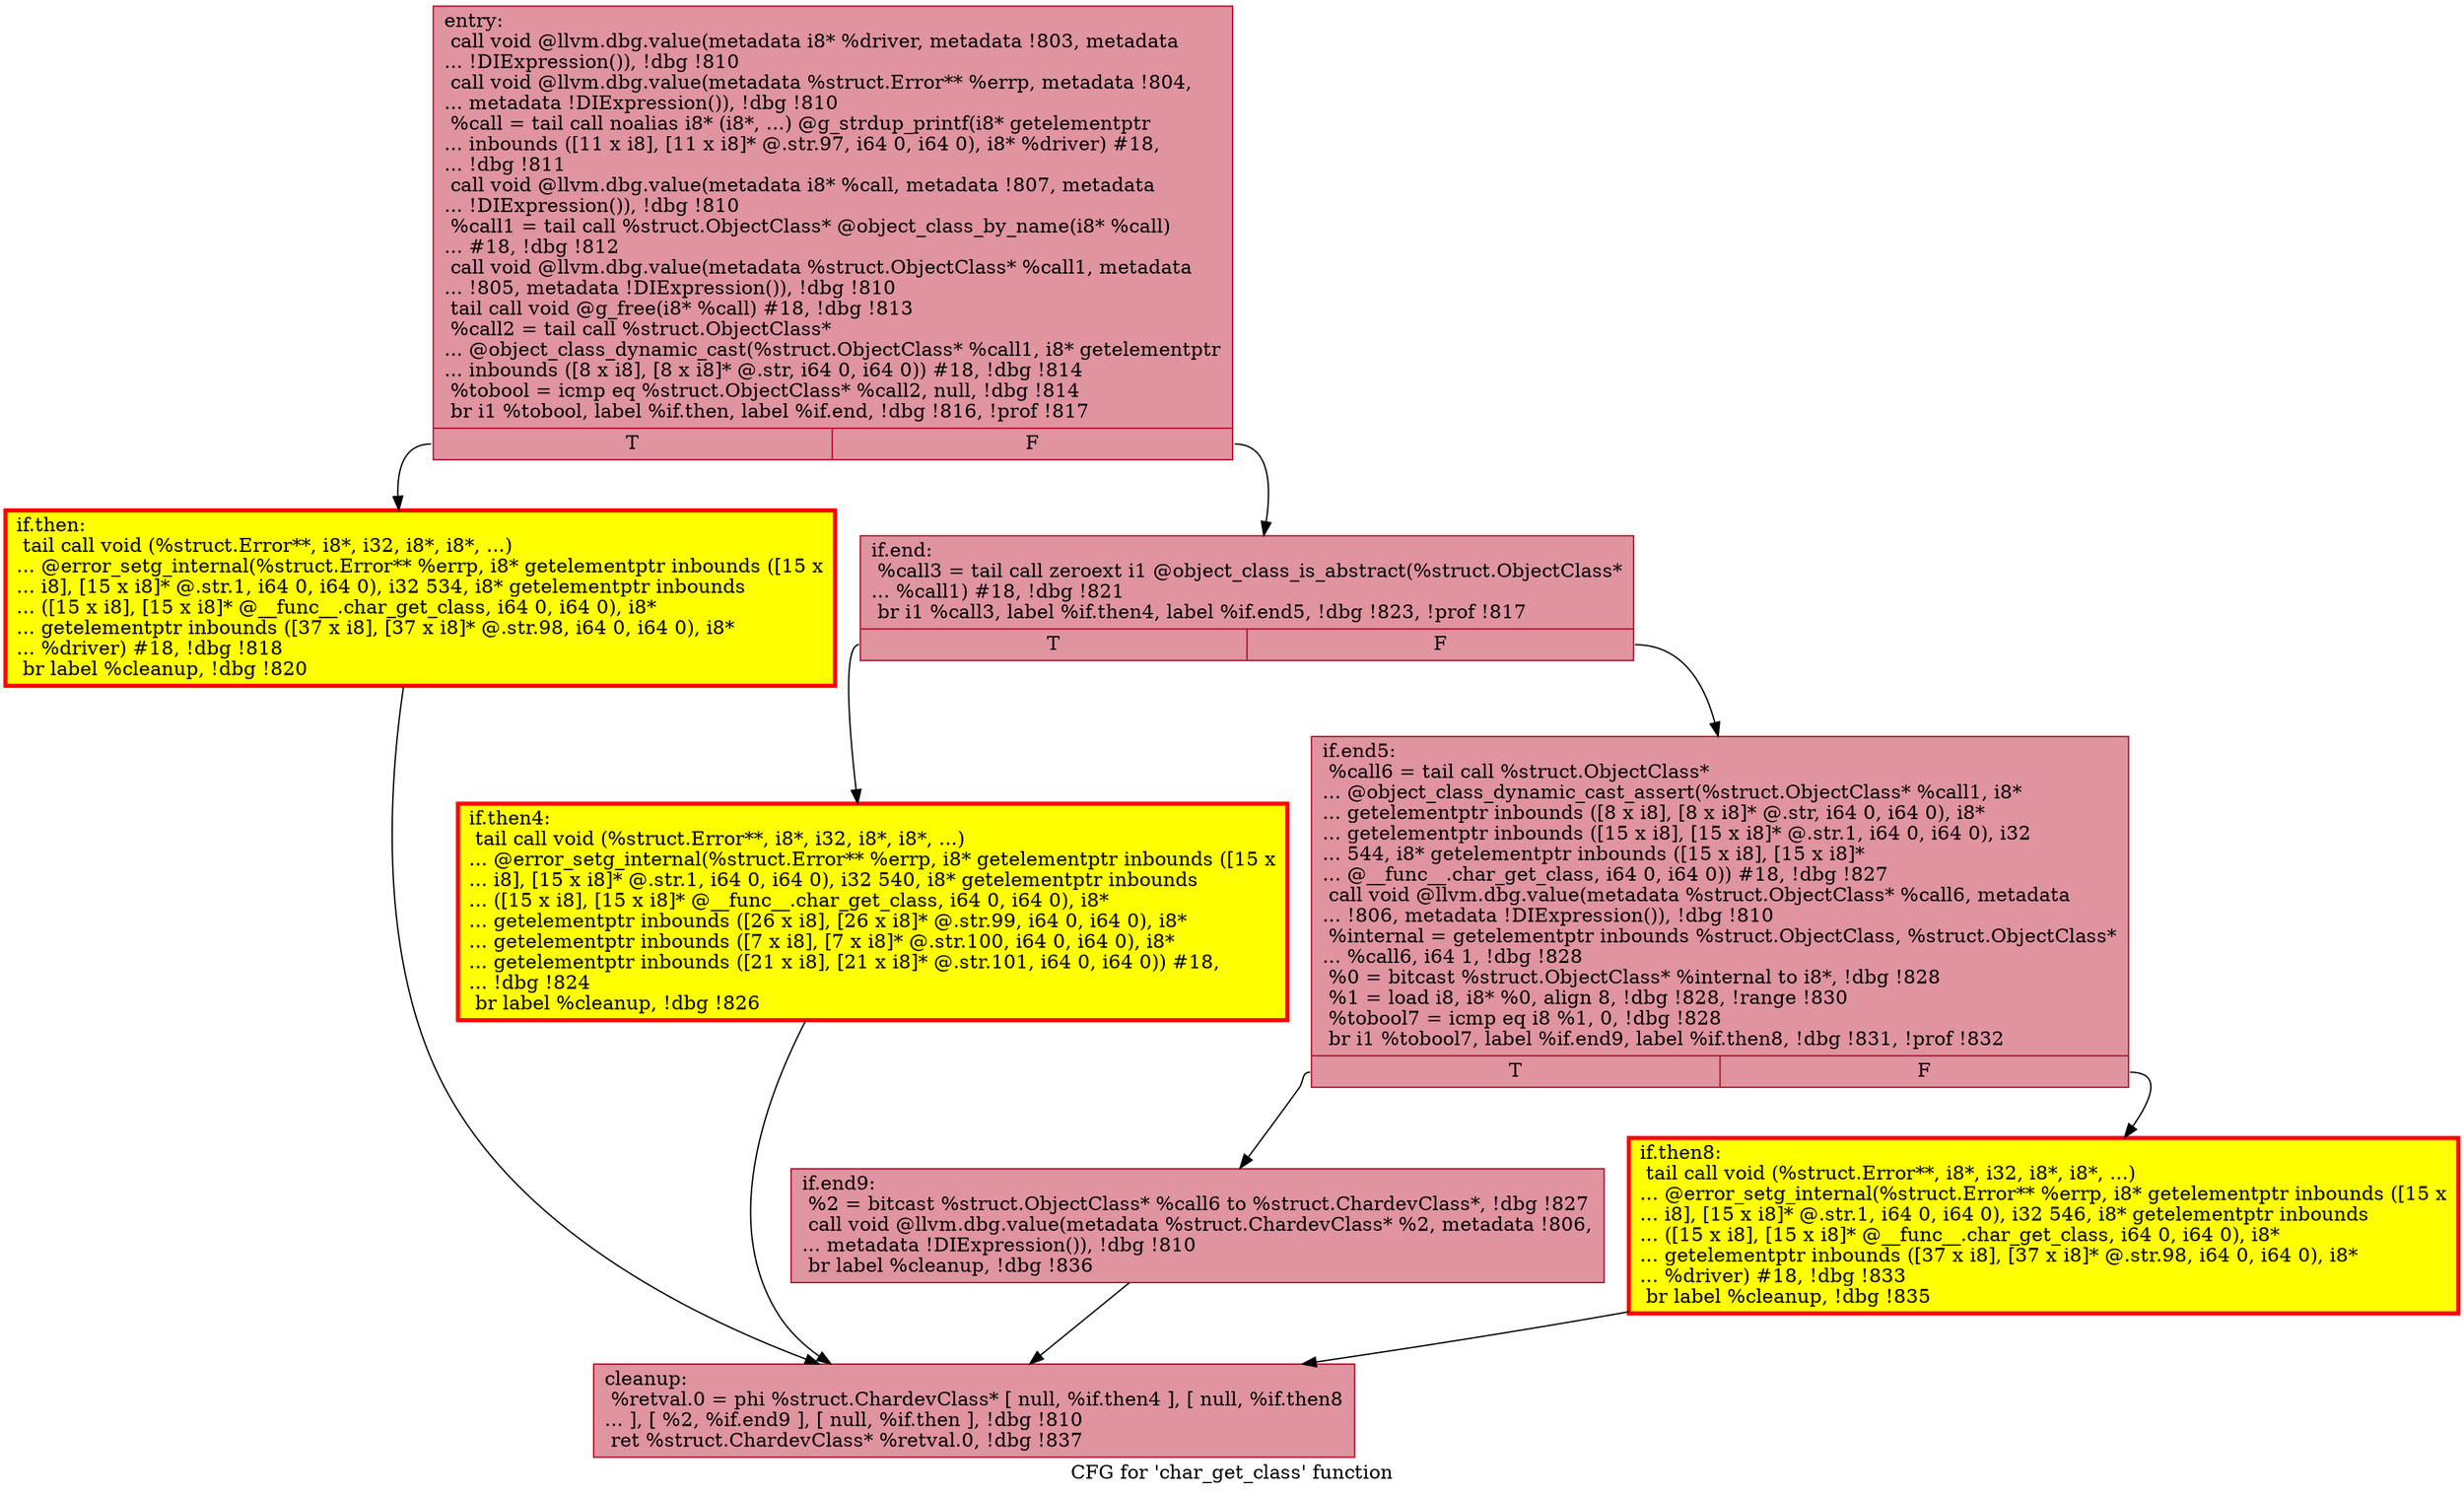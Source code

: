digraph "CFG for 'char_get_class' function" {
	label="CFG for 'char_get_class' function";

	Node0x55fa00e0d1a0 [shape=record,color="#b70d28ff", style=filled, fillcolor="#b70d2870",label="{entry:\l  call void @llvm.dbg.value(metadata i8* %driver, metadata !803, metadata\l... !DIExpression()), !dbg !810\l  call void @llvm.dbg.value(metadata %struct.Error** %errp, metadata !804,\l... metadata !DIExpression()), !dbg !810\l  %call = tail call noalias i8* (i8*, ...) @g_strdup_printf(i8* getelementptr\l... inbounds ([11 x i8], [11 x i8]* @.str.97, i64 0, i64 0), i8* %driver) #18,\l... !dbg !811\l  call void @llvm.dbg.value(metadata i8* %call, metadata !807, metadata\l... !DIExpression()), !dbg !810\l  %call1 = tail call %struct.ObjectClass* @object_class_by_name(i8* %call)\l... #18, !dbg !812\l  call void @llvm.dbg.value(metadata %struct.ObjectClass* %call1, metadata\l... !805, metadata !DIExpression()), !dbg !810\l  tail call void @g_free(i8* %call) #18, !dbg !813\l  %call2 = tail call %struct.ObjectClass*\l... @object_class_dynamic_cast(%struct.ObjectClass* %call1, i8* getelementptr\l... inbounds ([8 x i8], [8 x i8]* @.str, i64 0, i64 0)) #18, !dbg !814\l  %tobool = icmp eq %struct.ObjectClass* %call2, null, !dbg !814\l  br i1 %tobool, label %if.then, label %if.end, !dbg !816, !prof !817\l|{<s0>T|<s1>F}}"];
	Node0x55fa00e0d1a0:s0 -> Node0x55fa00e18c00;
	Node0x55fa00e0d1a0:s1 -> Node0x55fa00e18c50;
	Node0x55fa00e18c00 [shape=record,penwidth=3.0, style="filled", color="red", fillcolor="yellow",label="{if.then:                                          \l  tail call void (%struct.Error**, i8*, i32, i8*, i8*, ...)\l... @error_setg_internal(%struct.Error** %errp, i8* getelementptr inbounds ([15 x\l... i8], [15 x i8]* @.str.1, i64 0, i64 0), i32 534, i8* getelementptr inbounds\l... ([15 x i8], [15 x i8]* @__func__.char_get_class, i64 0, i64 0), i8*\l... getelementptr inbounds ([37 x i8], [37 x i8]* @.str.98, i64 0, i64 0), i8*\l... %driver) #18, !dbg !818\l  br label %cleanup, !dbg !820\l}"];
	Node0x55fa00e18c00 -> Node0x55fa00e19870;
	Node0x55fa00e18c50 [shape=record,color="#b70d28ff", style=filled, fillcolor="#b70d2870",label="{if.end:                                           \l  %call3 = tail call zeroext i1 @object_class_is_abstract(%struct.ObjectClass*\l... %call1) #18, !dbg !821\l  br i1 %call3, label %if.then4, label %if.end5, !dbg !823, !prof !817\l|{<s0>T|<s1>F}}"];
	Node0x55fa00e18c50:s0 -> Node0x55fa00e19ec0;
	Node0x55fa00e18c50:s1 -> Node0x55fa00e19f30;
	Node0x55fa00e19ec0 [shape=record,penwidth=3.0, style="filled", color="red", fillcolor="yellow",label="{if.then4:                                         \l  tail call void (%struct.Error**, i8*, i32, i8*, i8*, ...)\l... @error_setg_internal(%struct.Error** %errp, i8* getelementptr inbounds ([15 x\l... i8], [15 x i8]* @.str.1, i64 0, i64 0), i32 540, i8* getelementptr inbounds\l... ([15 x i8], [15 x i8]* @__func__.char_get_class, i64 0, i64 0), i8*\l... getelementptr inbounds ([26 x i8], [26 x i8]* @.str.99, i64 0, i64 0), i8*\l... getelementptr inbounds ([7 x i8], [7 x i8]* @.str.100, i64 0, i64 0), i8*\l... getelementptr inbounds ([21 x i8], [21 x i8]* @.str.101, i64 0, i64 0)) #18,\l... !dbg !824\l  br label %cleanup, !dbg !826\l}"];
	Node0x55fa00e19ec0 -> Node0x55fa00e19870;
	Node0x55fa00e19f30 [shape=record,color="#b70d28ff", style=filled, fillcolor="#b70d2870",label="{if.end5:                                          \l  %call6 = tail call %struct.ObjectClass*\l... @object_class_dynamic_cast_assert(%struct.ObjectClass* %call1, i8*\l... getelementptr inbounds ([8 x i8], [8 x i8]* @.str, i64 0, i64 0), i8*\l... getelementptr inbounds ([15 x i8], [15 x i8]* @.str.1, i64 0, i64 0), i32\l... 544, i8* getelementptr inbounds ([15 x i8], [15 x i8]*\l... @__func__.char_get_class, i64 0, i64 0)) #18, !dbg !827\l  call void @llvm.dbg.value(metadata %struct.ObjectClass* %call6, metadata\l... !806, metadata !DIExpression()), !dbg !810\l  %internal = getelementptr inbounds %struct.ObjectClass, %struct.ObjectClass*\l... %call6, i64 1, !dbg !828\l  %0 = bitcast %struct.ObjectClass* %internal to i8*, !dbg !828\l  %1 = load i8, i8* %0, align 8, !dbg !828, !range !830\l  %tobool7 = icmp eq i8 %1, 0, !dbg !828\l  br i1 %tobool7, label %if.end9, label %if.then8, !dbg !831, !prof !832\l|{<s0>T|<s1>F}}"];
	Node0x55fa00e19f30:s0 -> Node0x55fa00e1b1f0;
	Node0x55fa00e19f30:s1 -> Node0x55fa00e1ac10;
	Node0x55fa00e1ac10 [shape=record,penwidth=3.0, style="filled", color="red", fillcolor="yellow",label="{if.then8:                                         \l  tail call void (%struct.Error**, i8*, i32, i8*, i8*, ...)\l... @error_setg_internal(%struct.Error** %errp, i8* getelementptr inbounds ([15 x\l... i8], [15 x i8]* @.str.1, i64 0, i64 0), i32 546, i8* getelementptr inbounds\l... ([15 x i8], [15 x i8]* @__func__.char_get_class, i64 0, i64 0), i8*\l... getelementptr inbounds ([37 x i8], [37 x i8]* @.str.98, i64 0, i64 0), i8*\l... %driver) #18, !dbg !833\l  br label %cleanup, !dbg !835\l}"];
	Node0x55fa00e1ac10 -> Node0x55fa00e19870;
	Node0x55fa00e1b1f0 [shape=record,color="#b70d28ff", style=filled, fillcolor="#b70d2870",label="{if.end9:                                          \l  %2 = bitcast %struct.ObjectClass* %call6 to %struct.ChardevClass*, !dbg !827\l  call void @llvm.dbg.value(metadata %struct.ChardevClass* %2, metadata !806,\l... metadata !DIExpression()), !dbg !810\l  br label %cleanup, !dbg !836\l}"];
	Node0x55fa00e1b1f0 -> Node0x55fa00e19870;
	Node0x55fa00e19870 [shape=record,color="#b70d28ff", style=filled, fillcolor="#b70d2870",label="{cleanup:                                          \l  %retval.0 = phi %struct.ChardevClass* [ null, %if.then4 ], [ null, %if.then8\l... ], [ %2, %if.end9 ], [ null, %if.then ], !dbg !810\l  ret %struct.ChardevClass* %retval.0, !dbg !837\l}"];
}
